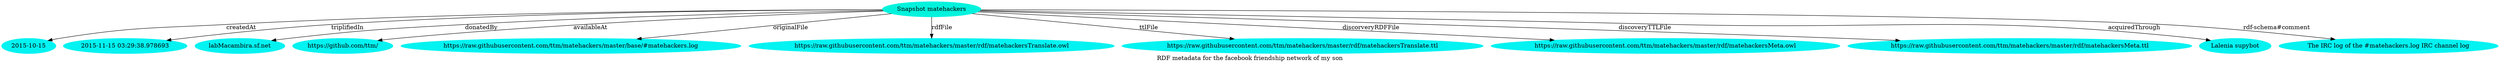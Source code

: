 digraph  {
	graph [label="RDF metadata for the facebook friendship network of my son"];
	node [label="\N"];
	"Snapshot matehackers"	 [color="#02F3DD",
		style=filled];
	2026166	 [color="#02F3F1",
		label="2015-10-15",
		style=filled];
	"Snapshot matehackers" -> 2026166	 [label=createdAt];
	2026167	 [color="#02F3F1",
		label="2015-11-15 03:29:38.978693",
		style=filled];
	"Snapshot matehackers" -> 2026167	 [label=triplifiedIn];
	2026168	 [color="#02F3F1",
		label="labMacambira.sf.net",
		style=filled];
	"Snapshot matehackers" -> 2026168	 [label=donatedBy];
	2026169	 [color="#02F3F1",
		label="https://github.com/ttm/",
		style=filled];
	"Snapshot matehackers" -> 2026169	 [label=availableAt];
	2026170	 [color="#02F3F1",
		label="https://raw.githubusercontent.com/ttm/matehackers/master/base/#matehackers.log",
		style=filled];
	"Snapshot matehackers" -> 2026170	 [label=originalFile];
	2026171	 [color="#02F3F1",
		label="https://raw.githubusercontent.com/ttm/matehackers/master/rdf/matehackersTranslate.owl",
		style=filled];
	"Snapshot matehackers" -> 2026171	 [label=rdfFile];
	2026172	 [color="#02F3F1",
		label="https://raw.githubusercontent.com/ttm/matehackers/master/rdf/matehackersTranslate.ttl",
		style=filled];
	"Snapshot matehackers" -> 2026172	 [label=ttlFile];
	2026173	 [color="#02F3F1",
		label="https://raw.githubusercontent.com/ttm/matehackers/master/rdf/matehackersMeta.owl",
		style=filled];
	"Snapshot matehackers" -> 2026173	 [label=discorveryRDFFile];
	2026174	 [color="#02F3F1",
		label="https://raw.githubusercontent.com/ttm/matehackers/master/rdf/matehackersMeta.ttl",
		style=filled];
	"Snapshot matehackers" -> 2026174	 [label=discoveryTTLFile];
	2026175	 [color="#02F3F1",
		label="Lalenia supybot",
		style=filled];
	"Snapshot matehackers" -> 2026175	 [label=acquiredThrough];
	2026176	 [color="#02F3F1",
		label="The IRC log of the #matehackers.log IRC channel log",
		style=filled];
	"Snapshot matehackers" -> 2026176	 [label="rdf-schema#comment"];
}

